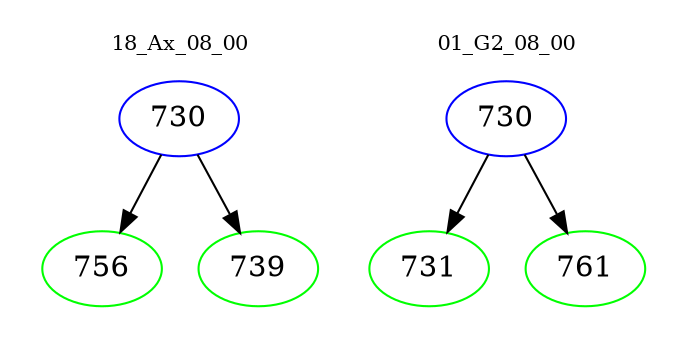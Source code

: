 digraph{
subgraph cluster_0 {
color = white
label = "18_Ax_08_00";
fontsize=10;
T0_730 [label="730", color="blue"]
T0_730 -> T0_756 [color="black"]
T0_756 [label="756", color="green"]
T0_730 -> T0_739 [color="black"]
T0_739 [label="739", color="green"]
}
subgraph cluster_1 {
color = white
label = "01_G2_08_00";
fontsize=10;
T1_730 [label="730", color="blue"]
T1_730 -> T1_731 [color="black"]
T1_731 [label="731", color="green"]
T1_730 -> T1_761 [color="black"]
T1_761 [label="761", color="green"]
}
}
